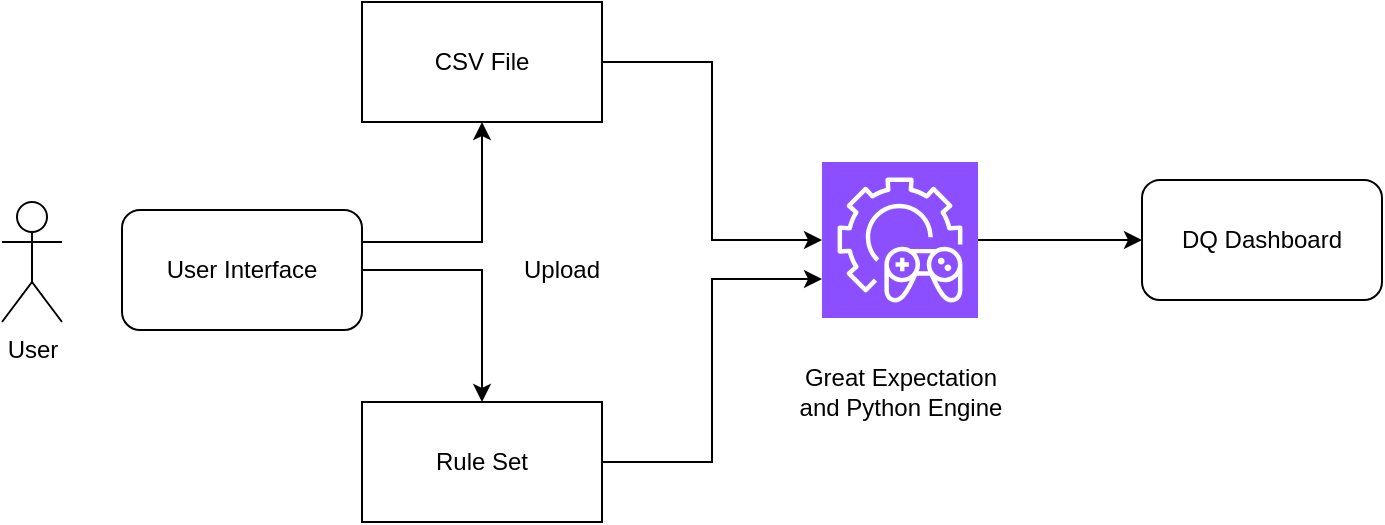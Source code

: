 <mxfile version="24.7.7" pages="2">
  <diagram name="Page-1" id="SzdG3gnYcPi5Xx9OSREc">
    <mxGraphModel dx="1050" dy="626" grid="1" gridSize="10" guides="1" tooltips="1" connect="1" arrows="1" fold="1" page="1" pageScale="1" pageWidth="1100" pageHeight="850" math="0" shadow="0">
      <root>
        <mxCell id="0" />
        <mxCell id="1" parent="0" />
        <mxCell id="b6HtLLe0cntTj_h3iAc6-1" value="CSV File" style="rounded=0;whiteSpace=wrap;html=1;" vertex="1" parent="1">
          <mxGeometry x="200" y="130" width="120" height="60" as="geometry" />
        </mxCell>
        <mxCell id="b6HtLLe0cntTj_h3iAc6-2" value="Rule Set" style="rounded=0;whiteSpace=wrap;html=1;" vertex="1" parent="1">
          <mxGeometry x="200" y="330" width="120" height="60" as="geometry" />
        </mxCell>
        <mxCell id="b6HtLLe0cntTj_h3iAc6-15" style="edgeStyle=orthogonalEdgeStyle;rounded=0;orthogonalLoop=1;jettySize=auto;html=1;" edge="1" parent="1" source="b6HtLLe0cntTj_h3iAc6-3" target="b6HtLLe0cntTj_h3iAc6-14">
          <mxGeometry relative="1" as="geometry" />
        </mxCell>
        <mxCell id="b6HtLLe0cntTj_h3iAc6-3" value="" style="sketch=0;points=[[0,0,0],[0.25,0,0],[0.5,0,0],[0.75,0,0],[1,0,0],[0,1,0],[0.25,1,0],[0.5,1,0],[0.75,1,0],[1,1,0],[0,0.25,0],[0,0.5,0],[0,0.75,0],[1,0.25,0],[1,0.5,0],[1,0.75,0]];outlineConnect=0;fontColor=#232F3E;fillColor=#8C4FFF;strokeColor=#ffffff;dashed=0;verticalLabelPosition=bottom;verticalAlign=top;align=center;html=1;fontSize=12;fontStyle=0;aspect=fixed;shape=mxgraph.aws4.resourceIcon;resIcon=mxgraph.aws4.open_3d_engine_2;" vertex="1" parent="1">
          <mxGeometry x="430" y="210" width="78" height="78" as="geometry" />
        </mxCell>
        <mxCell id="b6HtLLe0cntTj_h3iAc6-5" style="edgeStyle=orthogonalEdgeStyle;rounded=0;orthogonalLoop=1;jettySize=auto;html=1;entryX=0;entryY=0.5;entryDx=0;entryDy=0;entryPerimeter=0;" edge="1" parent="1" source="b6HtLLe0cntTj_h3iAc6-1" target="b6HtLLe0cntTj_h3iAc6-3">
          <mxGeometry relative="1" as="geometry" />
        </mxCell>
        <mxCell id="b6HtLLe0cntTj_h3iAc6-6" style="edgeStyle=orthogonalEdgeStyle;rounded=0;orthogonalLoop=1;jettySize=auto;html=1;entryX=0;entryY=0.75;entryDx=0;entryDy=0;entryPerimeter=0;" edge="1" parent="1" source="b6HtLLe0cntTj_h3iAc6-2" target="b6HtLLe0cntTj_h3iAc6-3">
          <mxGeometry relative="1" as="geometry" />
        </mxCell>
        <mxCell id="b6HtLLe0cntTj_h3iAc6-8" style="edgeStyle=orthogonalEdgeStyle;rounded=0;orthogonalLoop=1;jettySize=auto;html=1;exitX=1;exitY=0.25;exitDx=0;exitDy=0;" edge="1" parent="1" source="b6HtLLe0cntTj_h3iAc6-17" target="b6HtLLe0cntTj_h3iAc6-1">
          <mxGeometry relative="1" as="geometry">
            <mxPoint x="170" y="250" as="sourcePoint" />
            <Array as="points">
              <mxPoint x="200" y="250" />
              <mxPoint x="260" y="250" />
            </Array>
          </mxGeometry>
        </mxCell>
        <mxCell id="b6HtLLe0cntTj_h3iAc6-7" value="User" style="shape=umlActor;verticalLabelPosition=bottom;verticalAlign=top;html=1;outlineConnect=0;" vertex="1" parent="1">
          <mxGeometry x="20" y="230" width="30" height="60" as="geometry" />
        </mxCell>
        <mxCell id="b6HtLLe0cntTj_h3iAc6-9" value="Upload" style="text;html=1;align=center;verticalAlign=middle;whiteSpace=wrap;rounded=0;" vertex="1" parent="1">
          <mxGeometry x="270" y="249" width="60" height="30" as="geometry" />
        </mxCell>
        <mxCell id="b6HtLLe0cntTj_h3iAc6-14" value="DQ Dashboard" style="rounded=1;whiteSpace=wrap;html=1;" vertex="1" parent="1">
          <mxGeometry x="590" y="219" width="120" height="60" as="geometry" />
        </mxCell>
        <mxCell id="b6HtLLe0cntTj_h3iAc6-16" value="Great Expectation and Python Engine" style="text;html=1;align=center;verticalAlign=middle;whiteSpace=wrap;rounded=0;" vertex="1" parent="1">
          <mxGeometry x="408.5" y="300" width="121" height="50" as="geometry" />
        </mxCell>
        <mxCell id="b6HtLLe0cntTj_h3iAc6-18" style="edgeStyle=orthogonalEdgeStyle;rounded=0;orthogonalLoop=1;jettySize=auto;html=1;exitX=1;exitY=0.5;exitDx=0;exitDy=0;entryX=0.5;entryY=0;entryDx=0;entryDy=0;" edge="1" parent="1" source="b6HtLLe0cntTj_h3iAc6-17" target="b6HtLLe0cntTj_h3iAc6-2">
          <mxGeometry relative="1" as="geometry" />
        </mxCell>
        <mxCell id="b6HtLLe0cntTj_h3iAc6-17" value="User Interface" style="rounded=1;whiteSpace=wrap;html=1;" vertex="1" parent="1">
          <mxGeometry x="80" y="234" width="120" height="60" as="geometry" />
        </mxCell>
      </root>
    </mxGraphModel>
  </diagram>
  <diagram id="Ir37IquP114YhuLcSNHH" name="Page-2">
    <mxGraphModel dx="1050" dy="626" grid="1" gridSize="10" guides="1" tooltips="1" connect="1" arrows="1" fold="1" page="1" pageScale="1" pageWidth="1100" pageHeight="850" math="0" shadow="0">
      <root>
        <mxCell id="0" />
        <mxCell id="1" parent="0" />
        <mxCell id="kLgIhpSYHl2wDfhcv79x-4" style="edgeStyle=orthogonalEdgeStyle;rounded=0;orthogonalLoop=1;jettySize=auto;html=1;" edge="1" parent="1" source="kLgIhpSYHl2wDfhcv79x-2" target="kLgIhpSYHl2wDfhcv79x-3">
          <mxGeometry relative="1" as="geometry" />
        </mxCell>
        <mxCell id="kLgIhpSYHl2wDfhcv79x-21" value="" style="edgeStyle=orthogonalEdgeStyle;rounded=0;orthogonalLoop=1;jettySize=auto;html=1;" edge="1" parent="1" source="kLgIhpSYHl2wDfhcv79x-2">
          <mxGeometry relative="1" as="geometry">
            <mxPoint x="208.3" y="123.5" as="targetPoint" />
          </mxGeometry>
        </mxCell>
        <mxCell id="kLgIhpSYHl2wDfhcv79x-2" value="" style="outlineConnect=0;dashed=0;verticalLabelPosition=bottom;verticalAlign=top;align=center;html=1;shape=mxgraph.aws3.s3;fillColor=#E05243;gradientColor=none;" vertex="1" parent="1">
          <mxGeometry x="170" y="220" width="76.5" height="93" as="geometry" />
        </mxCell>
        <mxCell id="kLgIhpSYHl2wDfhcv79x-12" style="edgeStyle=orthogonalEdgeStyle;rounded=0;orthogonalLoop=1;jettySize=auto;html=1;" edge="1" parent="1" source="kLgIhpSYHl2wDfhcv79x-3" target="kLgIhpSYHl2wDfhcv79x-11">
          <mxGeometry relative="1" as="geometry" />
        </mxCell>
        <mxCell id="kLgIhpSYHl2wDfhcv79x-3" value="" style="outlineConnect=0;dashed=0;verticalLabelPosition=bottom;verticalAlign=top;align=center;html=1;shape=mxgraph.aws3.lambda_function;fillColor=#F58534;gradientColor=none;" vertex="1" parent="1">
          <mxGeometry x="360" y="231" width="69" height="72" as="geometry" />
        </mxCell>
        <mxCell id="kLgIhpSYHl2wDfhcv79x-7" style="edgeStyle=orthogonalEdgeStyle;rounded=0;orthogonalLoop=1;jettySize=auto;html=1;endArrow=block;endFill=0;endSize=15;" edge="1" parent="1" source="kLgIhpSYHl2wDfhcv79x-6" target="kLgIhpSYHl2wDfhcv79x-3">
          <mxGeometry relative="1" as="geometry" />
        </mxCell>
        <mxCell id="kLgIhpSYHl2wDfhcv79x-6" value="" style="shape=image;html=1;verticalAlign=top;verticalLabelPosition=bottom;labelBackgroundColor=#ffffff;imageAspect=0;aspect=fixed;image=https://cdn1.iconfinder.com/data/icons/unicons-line-vol-3/24/docker-128.png" vertex="1" parent="1">
          <mxGeometry x="340" y="50" width="110" height="110" as="geometry" />
        </mxCell>
        <mxCell id="kLgIhpSYHl2wDfhcv79x-8" value="Trigger" style="text;html=1;align=center;verticalAlign=middle;whiteSpace=wrap;rounded=0;" vertex="1" parent="1">
          <mxGeometry x="270" y="273" width="60" height="30" as="geometry" />
        </mxCell>
        <mxCell id="kLgIhpSYHl2wDfhcv79x-9" value="Uses" style="text;html=1;align=center;verticalAlign=middle;whiteSpace=wrap;rounded=0;" vertex="1" parent="1">
          <mxGeometry x="400" y="180" width="60" height="30" as="geometry" />
        </mxCell>
        <mxCell id="kLgIhpSYHl2wDfhcv79x-10" value="&lt;ol&gt;&lt;li&gt;&lt;span style=&quot;background-color: initial;&quot;&gt;Python&lt;/span&gt;&lt;/li&gt;&lt;li&gt;&lt;span style=&quot;background-color: initial;&quot;&gt;Great Expectation&lt;/span&gt;&lt;/li&gt;&lt;li&gt;&lt;span style=&quot;background-color: initial;&quot;&gt;Pandas&lt;/span&gt;&lt;/li&gt;&lt;li&gt;&lt;span style=&quot;background-color: initial;&quot;&gt;Boto 3&lt;/span&gt;&lt;/li&gt;&lt;li&gt;&lt;span style=&quot;background-color: initial;&quot;&gt;S3FS&lt;/span&gt;&lt;/li&gt;&lt;/ol&gt;" style="shape=document;whiteSpace=wrap;html=1;boundedLbl=1;align=left;size=0.095;fillColor=#fff2cc;strokeColor=#d6b656;" vertex="1" parent="1">
          <mxGeometry x="450" y="65" width="150" height="105" as="geometry" />
        </mxCell>
        <mxCell id="kLgIhpSYHl2wDfhcv79x-14" value="" style="edgeStyle=orthogonalEdgeStyle;rounded=0;orthogonalLoop=1;jettySize=auto;html=1;" edge="1" parent="1" source="kLgIhpSYHl2wDfhcv79x-11" target="kLgIhpSYHl2wDfhcv79x-13">
          <mxGeometry relative="1" as="geometry" />
        </mxCell>
        <mxCell id="kLgIhpSYHl2wDfhcv79x-11" value="Read file for validation from S3 bucket" style="rounded=0;whiteSpace=wrap;html=1;" vertex="1" parent="1">
          <mxGeometry x="520" y="237" width="110" height="60" as="geometry" />
        </mxCell>
        <mxCell id="kLgIhpSYHl2wDfhcv79x-16" value="" style="edgeStyle=orthogonalEdgeStyle;rounded=0;orthogonalLoop=1;jettySize=auto;html=1;" edge="1" parent="1" source="kLgIhpSYHl2wDfhcv79x-13" target="kLgIhpSYHl2wDfhcv79x-15">
          <mxGeometry relative="1" as="geometry" />
        </mxCell>
        <mxCell id="kLgIhpSYHl2wDfhcv79x-13" value="Read DQ rules (expectations)" style="whiteSpace=wrap;html=1;rounded=0;" vertex="1" parent="1">
          <mxGeometry x="705" y="237" width="120" height="60" as="geometry" />
        </mxCell>
        <mxCell id="kLgIhpSYHl2wDfhcv79x-18" value="" style="edgeStyle=orthogonalEdgeStyle;rounded=0;orthogonalLoop=1;jettySize=auto;html=1;" edge="1" parent="1" source="kLgIhpSYHl2wDfhcv79x-15" target="kLgIhpSYHl2wDfhcv79x-17">
          <mxGeometry relative="1" as="geometry" />
        </mxCell>
        <mxCell id="kLgIhpSYHl2wDfhcv79x-15" value="Execute rules on the data file" style="whiteSpace=wrap;html=1;rounded=0;" vertex="1" parent="1">
          <mxGeometry x="705" y="377" width="120" height="60" as="geometry" />
        </mxCell>
        <mxCell id="kLgIhpSYHl2wDfhcv79x-19" style="edgeStyle=orthogonalEdgeStyle;rounded=0;orthogonalLoop=1;jettySize=auto;html=1;" edge="1" parent="1" source="kLgIhpSYHl2wDfhcv79x-17" target="kLgIhpSYHl2wDfhcv79x-2">
          <mxGeometry relative="1" as="geometry" />
        </mxCell>
        <mxCell id="kLgIhpSYHl2wDfhcv79x-17" value="Write the validation results" style="whiteSpace=wrap;html=1;rounded=0;" vertex="1" parent="1">
          <mxGeometry x="440" y="377" width="120" height="60" as="geometry" />
        </mxCell>
        <mxCell id="kLgIhpSYHl2wDfhcv79x-22" value="&lt;b&gt;&lt;u&gt;User UI&lt;/u&gt;&lt;/b&gt;&lt;div&gt;1. Upload CSV&lt;/div&gt;&lt;div&gt;2. Upload DQ rules&lt;/div&gt;&lt;div&gt;3. Validation result&lt;/div&gt;" style="rounded=1;whiteSpace=wrap;html=1;align=left;" vertex="1" parent="1">
          <mxGeometry x="150" y="65" width="120" height="60" as="geometry" />
        </mxCell>
        <mxCell id="kLgIhpSYHl2wDfhcv79x-24" style="edgeStyle=orthogonalEdgeStyle;rounded=0;orthogonalLoop=1;jettySize=auto;html=1;entryX=0;entryY=0.5;entryDx=0;entryDy=0;" edge="1" parent="1" source="kLgIhpSYHl2wDfhcv79x-23" target="kLgIhpSYHl2wDfhcv79x-22">
          <mxGeometry relative="1" as="geometry" />
        </mxCell>
        <mxCell id="kLgIhpSYHl2wDfhcv79x-23" value="Actor" style="shape=umlActor;verticalLabelPosition=bottom;verticalAlign=top;html=1;outlineConnect=0;" vertex="1" parent="1">
          <mxGeometry x="40" y="65" width="30" height="60" as="geometry" />
        </mxCell>
        <mxCell id="kLgIhpSYHl2wDfhcv79x-26" style="edgeStyle=orthogonalEdgeStyle;rounded=0;orthogonalLoop=1;jettySize=auto;html=1;" edge="1" parent="1" source="kLgIhpSYHl2wDfhcv79x-25" target="kLgIhpSYHl2wDfhcv79x-15">
          <mxGeometry relative="1" as="geometry" />
        </mxCell>
        <mxCell id="kLgIhpSYHl2wDfhcv79x-25" value="Python Boto" style="outlineConnect=0;dashed=0;verticalLabelPosition=bottom;verticalAlign=top;align=center;html=1;shape=mxgraph.aws3.android;fillColor=#FFD44F;gradientColor=none;" vertex="1" parent="1">
          <mxGeometry x="890" y="379.5" width="50" height="55" as="geometry" />
        </mxCell>
      </root>
    </mxGraphModel>
  </diagram>
</mxfile>
